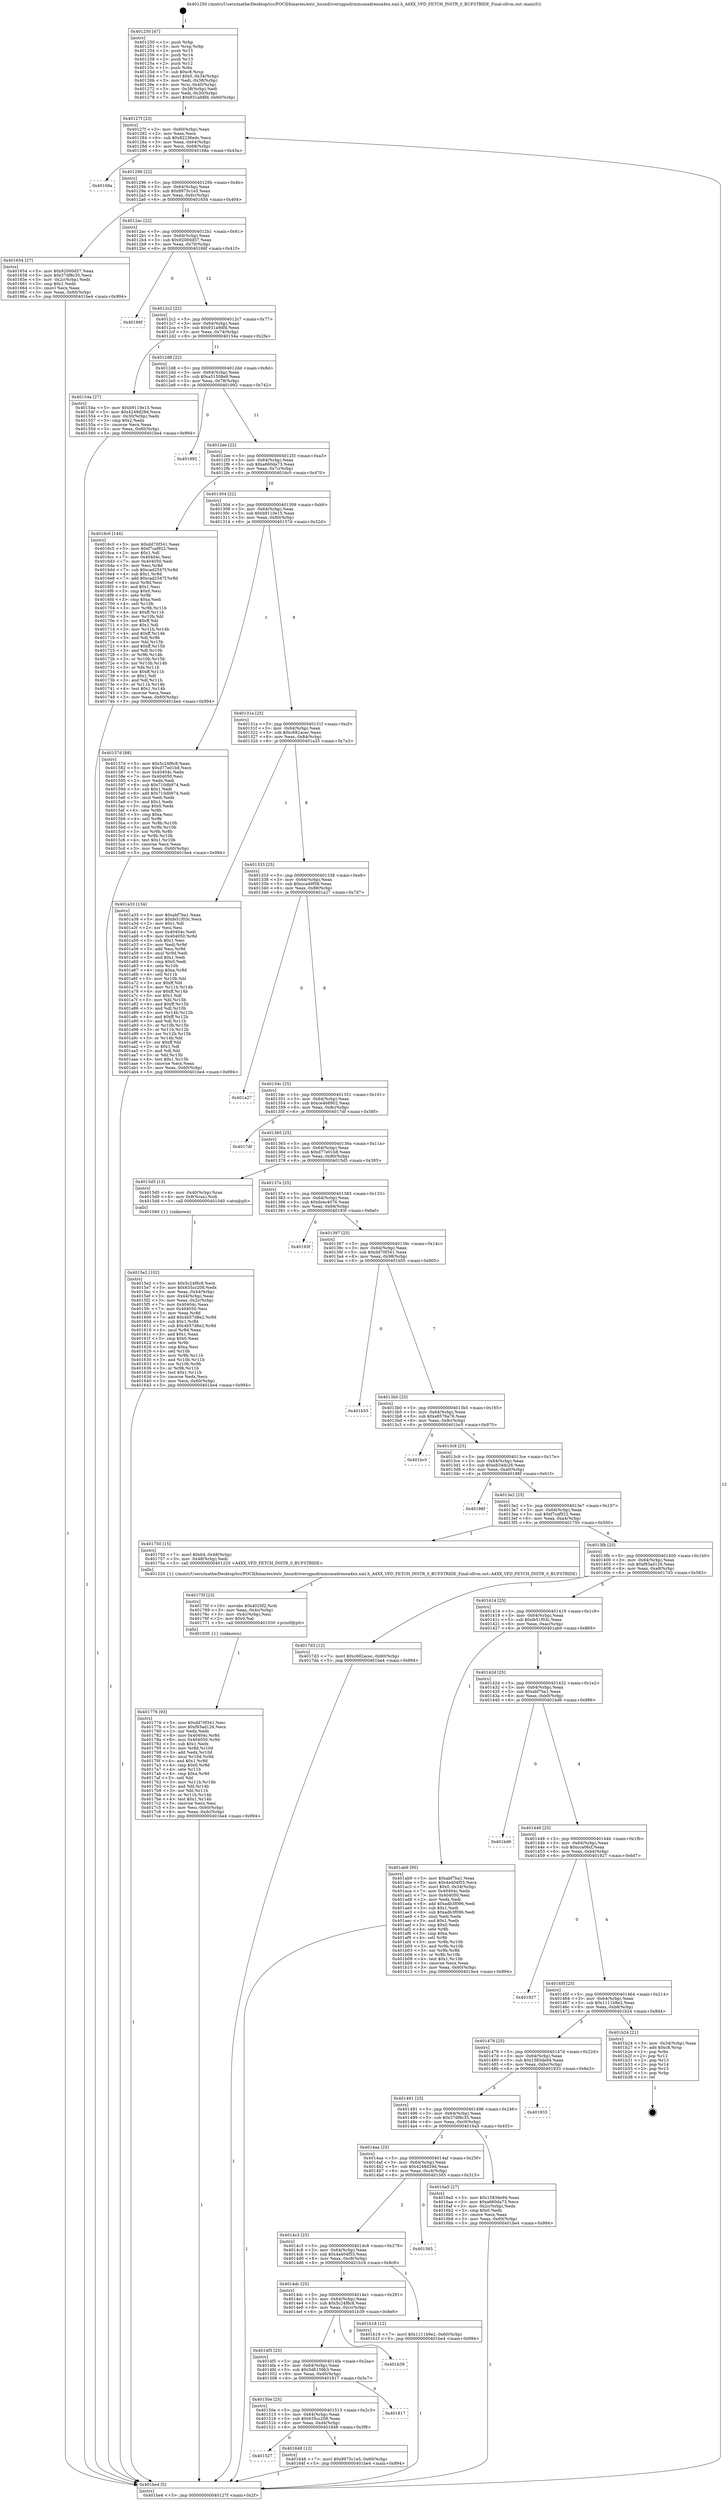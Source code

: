 digraph "0x401250" {
  label = "0x401250 (/mnt/c/Users/mathe/Desktop/tcc/POCII/binaries/extr_linuxdriversgpudrmmsmadrenoa4xx.xml.h_A4XX_VFD_FETCH_INSTR_0_BUFSTRIDE_Final-ollvm.out::main(0))"
  labelloc = "t"
  node[shape=record]

  Entry [label="",width=0.3,height=0.3,shape=circle,fillcolor=black,style=filled]
  "0x40127f" [label="{
     0x40127f [23]\l
     | [instrs]\l
     &nbsp;&nbsp;0x40127f \<+3\>: mov -0x60(%rbp),%eax\l
     &nbsp;&nbsp;0x401282 \<+2\>: mov %eax,%ecx\l
     &nbsp;&nbsp;0x401284 \<+6\>: sub $0x82236edc,%ecx\l
     &nbsp;&nbsp;0x40128a \<+3\>: mov %eax,-0x64(%rbp)\l
     &nbsp;&nbsp;0x40128d \<+3\>: mov %ecx,-0x68(%rbp)\l
     &nbsp;&nbsp;0x401290 \<+6\>: je 000000000040168a \<main+0x43a\>\l
  }"]
  "0x40168a" [label="{
     0x40168a\l
  }", style=dashed]
  "0x401296" [label="{
     0x401296 [22]\l
     | [instrs]\l
     &nbsp;&nbsp;0x401296 \<+5\>: jmp 000000000040129b \<main+0x4b\>\l
     &nbsp;&nbsp;0x40129b \<+3\>: mov -0x64(%rbp),%eax\l
     &nbsp;&nbsp;0x40129e \<+5\>: sub $0x8975c1e5,%eax\l
     &nbsp;&nbsp;0x4012a3 \<+3\>: mov %eax,-0x6c(%rbp)\l
     &nbsp;&nbsp;0x4012a6 \<+6\>: je 0000000000401654 \<main+0x404\>\l
  }"]
  Exit [label="",width=0.3,height=0.3,shape=circle,fillcolor=black,style=filled,peripheries=2]
  "0x401654" [label="{
     0x401654 [27]\l
     | [instrs]\l
     &nbsp;&nbsp;0x401654 \<+5\>: mov $0x92000d57,%eax\l
     &nbsp;&nbsp;0x401659 \<+5\>: mov $0x37df8c35,%ecx\l
     &nbsp;&nbsp;0x40165e \<+3\>: mov -0x2c(%rbp),%edx\l
     &nbsp;&nbsp;0x401661 \<+3\>: cmp $0x1,%edx\l
     &nbsp;&nbsp;0x401664 \<+3\>: cmovl %ecx,%eax\l
     &nbsp;&nbsp;0x401667 \<+3\>: mov %eax,-0x60(%rbp)\l
     &nbsp;&nbsp;0x40166a \<+5\>: jmp 0000000000401be4 \<main+0x994\>\l
  }"]
  "0x4012ac" [label="{
     0x4012ac [22]\l
     | [instrs]\l
     &nbsp;&nbsp;0x4012ac \<+5\>: jmp 00000000004012b1 \<main+0x61\>\l
     &nbsp;&nbsp;0x4012b1 \<+3\>: mov -0x64(%rbp),%eax\l
     &nbsp;&nbsp;0x4012b4 \<+5\>: sub $0x92000d57,%eax\l
     &nbsp;&nbsp;0x4012b9 \<+3\>: mov %eax,-0x70(%rbp)\l
     &nbsp;&nbsp;0x4012bc \<+6\>: je 000000000040166f \<main+0x41f\>\l
  }"]
  "0x401776" [label="{
     0x401776 [93]\l
     | [instrs]\l
     &nbsp;&nbsp;0x401776 \<+5\>: mov $0xdd70f341,%esi\l
     &nbsp;&nbsp;0x40177b \<+5\>: mov $0xf93ad126,%ecx\l
     &nbsp;&nbsp;0x401780 \<+2\>: xor %edx,%edx\l
     &nbsp;&nbsp;0x401782 \<+8\>: mov 0x40404c,%r8d\l
     &nbsp;&nbsp;0x40178a \<+8\>: mov 0x404050,%r9d\l
     &nbsp;&nbsp;0x401792 \<+3\>: sub $0x1,%edx\l
     &nbsp;&nbsp;0x401795 \<+3\>: mov %r8d,%r10d\l
     &nbsp;&nbsp;0x401798 \<+3\>: add %edx,%r10d\l
     &nbsp;&nbsp;0x40179b \<+4\>: imul %r10d,%r8d\l
     &nbsp;&nbsp;0x40179f \<+4\>: and $0x1,%r8d\l
     &nbsp;&nbsp;0x4017a3 \<+4\>: cmp $0x0,%r8d\l
     &nbsp;&nbsp;0x4017a7 \<+4\>: sete %r11b\l
     &nbsp;&nbsp;0x4017ab \<+4\>: cmp $0xa,%r9d\l
     &nbsp;&nbsp;0x4017af \<+3\>: setl %bl\l
     &nbsp;&nbsp;0x4017b2 \<+3\>: mov %r11b,%r14b\l
     &nbsp;&nbsp;0x4017b5 \<+3\>: and %bl,%r14b\l
     &nbsp;&nbsp;0x4017b8 \<+3\>: xor %bl,%r11b\l
     &nbsp;&nbsp;0x4017bb \<+3\>: or %r11b,%r14b\l
     &nbsp;&nbsp;0x4017be \<+4\>: test $0x1,%r14b\l
     &nbsp;&nbsp;0x4017c2 \<+3\>: cmovne %ecx,%esi\l
     &nbsp;&nbsp;0x4017c5 \<+3\>: mov %esi,-0x60(%rbp)\l
     &nbsp;&nbsp;0x4017c8 \<+6\>: mov %eax,-0xdc(%rbp)\l
     &nbsp;&nbsp;0x4017ce \<+5\>: jmp 0000000000401be4 \<main+0x994\>\l
  }"]
  "0x40166f" [label="{
     0x40166f\l
  }", style=dashed]
  "0x4012c2" [label="{
     0x4012c2 [22]\l
     | [instrs]\l
     &nbsp;&nbsp;0x4012c2 \<+5\>: jmp 00000000004012c7 \<main+0x77\>\l
     &nbsp;&nbsp;0x4012c7 \<+3\>: mov -0x64(%rbp),%eax\l
     &nbsp;&nbsp;0x4012ca \<+5\>: sub $0x931a9dfd,%eax\l
     &nbsp;&nbsp;0x4012cf \<+3\>: mov %eax,-0x74(%rbp)\l
     &nbsp;&nbsp;0x4012d2 \<+6\>: je 000000000040154a \<main+0x2fa\>\l
  }"]
  "0x40175f" [label="{
     0x40175f [23]\l
     | [instrs]\l
     &nbsp;&nbsp;0x40175f \<+10\>: movabs $0x4020f2,%rdi\l
     &nbsp;&nbsp;0x401769 \<+3\>: mov %eax,-0x4c(%rbp)\l
     &nbsp;&nbsp;0x40176c \<+3\>: mov -0x4c(%rbp),%esi\l
     &nbsp;&nbsp;0x40176f \<+2\>: mov $0x0,%al\l
     &nbsp;&nbsp;0x401771 \<+5\>: call 0000000000401030 \<printf@plt\>\l
     | [calls]\l
     &nbsp;&nbsp;0x401030 \{1\} (unknown)\l
  }"]
  "0x40154a" [label="{
     0x40154a [27]\l
     | [instrs]\l
     &nbsp;&nbsp;0x40154a \<+5\>: mov $0xb9110e15,%eax\l
     &nbsp;&nbsp;0x40154f \<+5\>: mov $0x4248d29d,%ecx\l
     &nbsp;&nbsp;0x401554 \<+3\>: mov -0x30(%rbp),%edx\l
     &nbsp;&nbsp;0x401557 \<+3\>: cmp $0x2,%edx\l
     &nbsp;&nbsp;0x40155a \<+3\>: cmovne %ecx,%eax\l
     &nbsp;&nbsp;0x40155d \<+3\>: mov %eax,-0x60(%rbp)\l
     &nbsp;&nbsp;0x401560 \<+5\>: jmp 0000000000401be4 \<main+0x994\>\l
  }"]
  "0x4012d8" [label="{
     0x4012d8 [22]\l
     | [instrs]\l
     &nbsp;&nbsp;0x4012d8 \<+5\>: jmp 00000000004012dd \<main+0x8d\>\l
     &nbsp;&nbsp;0x4012dd \<+3\>: mov -0x64(%rbp),%eax\l
     &nbsp;&nbsp;0x4012e0 \<+5\>: sub $0xa51508e9,%eax\l
     &nbsp;&nbsp;0x4012e5 \<+3\>: mov %eax,-0x78(%rbp)\l
     &nbsp;&nbsp;0x4012e8 \<+6\>: je 0000000000401992 \<main+0x742\>\l
  }"]
  "0x401be4" [label="{
     0x401be4 [5]\l
     | [instrs]\l
     &nbsp;&nbsp;0x401be4 \<+5\>: jmp 000000000040127f \<main+0x2f\>\l
  }"]
  "0x401250" [label="{
     0x401250 [47]\l
     | [instrs]\l
     &nbsp;&nbsp;0x401250 \<+1\>: push %rbp\l
     &nbsp;&nbsp;0x401251 \<+3\>: mov %rsp,%rbp\l
     &nbsp;&nbsp;0x401254 \<+2\>: push %r15\l
     &nbsp;&nbsp;0x401256 \<+2\>: push %r14\l
     &nbsp;&nbsp;0x401258 \<+2\>: push %r13\l
     &nbsp;&nbsp;0x40125a \<+2\>: push %r12\l
     &nbsp;&nbsp;0x40125c \<+1\>: push %rbx\l
     &nbsp;&nbsp;0x40125d \<+7\>: sub $0xc8,%rsp\l
     &nbsp;&nbsp;0x401264 \<+7\>: movl $0x0,-0x34(%rbp)\l
     &nbsp;&nbsp;0x40126b \<+3\>: mov %edi,-0x38(%rbp)\l
     &nbsp;&nbsp;0x40126e \<+4\>: mov %rsi,-0x40(%rbp)\l
     &nbsp;&nbsp;0x401272 \<+3\>: mov -0x38(%rbp),%edi\l
     &nbsp;&nbsp;0x401275 \<+3\>: mov %edi,-0x30(%rbp)\l
     &nbsp;&nbsp;0x401278 \<+7\>: movl $0x931a9dfd,-0x60(%rbp)\l
  }"]
  "0x401527" [label="{
     0x401527\l
  }", style=dashed]
  "0x401992" [label="{
     0x401992\l
  }", style=dashed]
  "0x4012ee" [label="{
     0x4012ee [22]\l
     | [instrs]\l
     &nbsp;&nbsp;0x4012ee \<+5\>: jmp 00000000004012f3 \<main+0xa3\>\l
     &nbsp;&nbsp;0x4012f3 \<+3\>: mov -0x64(%rbp),%eax\l
     &nbsp;&nbsp;0x4012f6 \<+5\>: sub $0xa660da73,%eax\l
     &nbsp;&nbsp;0x4012fb \<+3\>: mov %eax,-0x7c(%rbp)\l
     &nbsp;&nbsp;0x4012fe \<+6\>: je 00000000004016c0 \<main+0x470\>\l
  }"]
  "0x401648" [label="{
     0x401648 [12]\l
     | [instrs]\l
     &nbsp;&nbsp;0x401648 \<+7\>: movl $0x8975c1e5,-0x60(%rbp)\l
     &nbsp;&nbsp;0x40164f \<+5\>: jmp 0000000000401be4 \<main+0x994\>\l
  }"]
  "0x4016c0" [label="{
     0x4016c0 [144]\l
     | [instrs]\l
     &nbsp;&nbsp;0x4016c0 \<+5\>: mov $0xdd70f341,%eax\l
     &nbsp;&nbsp;0x4016c5 \<+5\>: mov $0xf7caf922,%ecx\l
     &nbsp;&nbsp;0x4016ca \<+2\>: mov $0x1,%dl\l
     &nbsp;&nbsp;0x4016cc \<+7\>: mov 0x40404c,%esi\l
     &nbsp;&nbsp;0x4016d3 \<+7\>: mov 0x404050,%edi\l
     &nbsp;&nbsp;0x4016da \<+3\>: mov %esi,%r8d\l
     &nbsp;&nbsp;0x4016dd \<+7\>: sub $0xcad2547f,%r8d\l
     &nbsp;&nbsp;0x4016e4 \<+4\>: sub $0x1,%r8d\l
     &nbsp;&nbsp;0x4016e8 \<+7\>: add $0xcad2547f,%r8d\l
     &nbsp;&nbsp;0x4016ef \<+4\>: imul %r8d,%esi\l
     &nbsp;&nbsp;0x4016f3 \<+3\>: and $0x1,%esi\l
     &nbsp;&nbsp;0x4016f6 \<+3\>: cmp $0x0,%esi\l
     &nbsp;&nbsp;0x4016f9 \<+4\>: sete %r9b\l
     &nbsp;&nbsp;0x4016fd \<+3\>: cmp $0xa,%edi\l
     &nbsp;&nbsp;0x401700 \<+4\>: setl %r10b\l
     &nbsp;&nbsp;0x401704 \<+3\>: mov %r9b,%r11b\l
     &nbsp;&nbsp;0x401707 \<+4\>: xor $0xff,%r11b\l
     &nbsp;&nbsp;0x40170b \<+3\>: mov %r10b,%bl\l
     &nbsp;&nbsp;0x40170e \<+3\>: xor $0xff,%bl\l
     &nbsp;&nbsp;0x401711 \<+3\>: xor $0x1,%dl\l
     &nbsp;&nbsp;0x401714 \<+3\>: mov %r11b,%r14b\l
     &nbsp;&nbsp;0x401717 \<+4\>: and $0xff,%r14b\l
     &nbsp;&nbsp;0x40171b \<+3\>: and %dl,%r9b\l
     &nbsp;&nbsp;0x40171e \<+3\>: mov %bl,%r15b\l
     &nbsp;&nbsp;0x401721 \<+4\>: and $0xff,%r15b\l
     &nbsp;&nbsp;0x401725 \<+3\>: and %dl,%r10b\l
     &nbsp;&nbsp;0x401728 \<+3\>: or %r9b,%r14b\l
     &nbsp;&nbsp;0x40172b \<+3\>: or %r10b,%r15b\l
     &nbsp;&nbsp;0x40172e \<+3\>: xor %r15b,%r14b\l
     &nbsp;&nbsp;0x401731 \<+3\>: or %bl,%r11b\l
     &nbsp;&nbsp;0x401734 \<+4\>: xor $0xff,%r11b\l
     &nbsp;&nbsp;0x401738 \<+3\>: or $0x1,%dl\l
     &nbsp;&nbsp;0x40173b \<+3\>: and %dl,%r11b\l
     &nbsp;&nbsp;0x40173e \<+3\>: or %r11b,%r14b\l
     &nbsp;&nbsp;0x401741 \<+4\>: test $0x1,%r14b\l
     &nbsp;&nbsp;0x401745 \<+3\>: cmovne %ecx,%eax\l
     &nbsp;&nbsp;0x401748 \<+3\>: mov %eax,-0x60(%rbp)\l
     &nbsp;&nbsp;0x40174b \<+5\>: jmp 0000000000401be4 \<main+0x994\>\l
  }"]
  "0x401304" [label="{
     0x401304 [22]\l
     | [instrs]\l
     &nbsp;&nbsp;0x401304 \<+5\>: jmp 0000000000401309 \<main+0xb9\>\l
     &nbsp;&nbsp;0x401309 \<+3\>: mov -0x64(%rbp),%eax\l
     &nbsp;&nbsp;0x40130c \<+5\>: sub $0xb9110e15,%eax\l
     &nbsp;&nbsp;0x401311 \<+3\>: mov %eax,-0x80(%rbp)\l
     &nbsp;&nbsp;0x401314 \<+6\>: je 000000000040157d \<main+0x32d\>\l
  }"]
  "0x40150e" [label="{
     0x40150e [25]\l
     | [instrs]\l
     &nbsp;&nbsp;0x40150e \<+5\>: jmp 0000000000401513 \<main+0x2c3\>\l
     &nbsp;&nbsp;0x401513 \<+3\>: mov -0x64(%rbp),%eax\l
     &nbsp;&nbsp;0x401516 \<+5\>: sub $0x635cc208,%eax\l
     &nbsp;&nbsp;0x40151b \<+6\>: mov %eax,-0xd4(%rbp)\l
     &nbsp;&nbsp;0x401521 \<+6\>: je 0000000000401648 \<main+0x3f8\>\l
  }"]
  "0x40157d" [label="{
     0x40157d [88]\l
     | [instrs]\l
     &nbsp;&nbsp;0x40157d \<+5\>: mov $0x5c24f8c8,%eax\l
     &nbsp;&nbsp;0x401582 \<+5\>: mov $0xd77e01b8,%ecx\l
     &nbsp;&nbsp;0x401587 \<+7\>: mov 0x40404c,%edx\l
     &nbsp;&nbsp;0x40158e \<+7\>: mov 0x404050,%esi\l
     &nbsp;&nbsp;0x401595 \<+2\>: mov %edx,%edi\l
     &nbsp;&nbsp;0x401597 \<+6\>: sub $0x710db974,%edi\l
     &nbsp;&nbsp;0x40159d \<+3\>: sub $0x1,%edi\l
     &nbsp;&nbsp;0x4015a0 \<+6\>: add $0x710db974,%edi\l
     &nbsp;&nbsp;0x4015a6 \<+3\>: imul %edi,%edx\l
     &nbsp;&nbsp;0x4015a9 \<+3\>: and $0x1,%edx\l
     &nbsp;&nbsp;0x4015ac \<+3\>: cmp $0x0,%edx\l
     &nbsp;&nbsp;0x4015af \<+4\>: sete %r8b\l
     &nbsp;&nbsp;0x4015b3 \<+3\>: cmp $0xa,%esi\l
     &nbsp;&nbsp;0x4015b6 \<+4\>: setl %r9b\l
     &nbsp;&nbsp;0x4015ba \<+3\>: mov %r8b,%r10b\l
     &nbsp;&nbsp;0x4015bd \<+3\>: and %r9b,%r10b\l
     &nbsp;&nbsp;0x4015c0 \<+3\>: xor %r9b,%r8b\l
     &nbsp;&nbsp;0x4015c3 \<+3\>: or %r8b,%r10b\l
     &nbsp;&nbsp;0x4015c6 \<+4\>: test $0x1,%r10b\l
     &nbsp;&nbsp;0x4015ca \<+3\>: cmovne %ecx,%eax\l
     &nbsp;&nbsp;0x4015cd \<+3\>: mov %eax,-0x60(%rbp)\l
     &nbsp;&nbsp;0x4015d0 \<+5\>: jmp 0000000000401be4 \<main+0x994\>\l
  }"]
  "0x40131a" [label="{
     0x40131a [25]\l
     | [instrs]\l
     &nbsp;&nbsp;0x40131a \<+5\>: jmp 000000000040131f \<main+0xcf\>\l
     &nbsp;&nbsp;0x40131f \<+3\>: mov -0x64(%rbp),%eax\l
     &nbsp;&nbsp;0x401322 \<+5\>: sub $0xc682acec,%eax\l
     &nbsp;&nbsp;0x401327 \<+6\>: mov %eax,-0x84(%rbp)\l
     &nbsp;&nbsp;0x40132d \<+6\>: je 0000000000401a33 \<main+0x7e3\>\l
  }"]
  "0x401817" [label="{
     0x401817\l
  }", style=dashed]
  "0x401a33" [label="{
     0x401a33 [134]\l
     | [instrs]\l
     &nbsp;&nbsp;0x401a33 \<+5\>: mov $0xabf7ba1,%eax\l
     &nbsp;&nbsp;0x401a38 \<+5\>: mov $0xfe51f03c,%ecx\l
     &nbsp;&nbsp;0x401a3d \<+2\>: mov $0x1,%dl\l
     &nbsp;&nbsp;0x401a3f \<+2\>: xor %esi,%esi\l
     &nbsp;&nbsp;0x401a41 \<+7\>: mov 0x40404c,%edi\l
     &nbsp;&nbsp;0x401a48 \<+8\>: mov 0x404050,%r8d\l
     &nbsp;&nbsp;0x401a50 \<+3\>: sub $0x1,%esi\l
     &nbsp;&nbsp;0x401a53 \<+3\>: mov %edi,%r9d\l
     &nbsp;&nbsp;0x401a56 \<+3\>: add %esi,%r9d\l
     &nbsp;&nbsp;0x401a59 \<+4\>: imul %r9d,%edi\l
     &nbsp;&nbsp;0x401a5d \<+3\>: and $0x1,%edi\l
     &nbsp;&nbsp;0x401a60 \<+3\>: cmp $0x0,%edi\l
     &nbsp;&nbsp;0x401a63 \<+4\>: sete %r10b\l
     &nbsp;&nbsp;0x401a67 \<+4\>: cmp $0xa,%r8d\l
     &nbsp;&nbsp;0x401a6b \<+4\>: setl %r11b\l
     &nbsp;&nbsp;0x401a6f \<+3\>: mov %r10b,%bl\l
     &nbsp;&nbsp;0x401a72 \<+3\>: xor $0xff,%bl\l
     &nbsp;&nbsp;0x401a75 \<+3\>: mov %r11b,%r14b\l
     &nbsp;&nbsp;0x401a78 \<+4\>: xor $0xff,%r14b\l
     &nbsp;&nbsp;0x401a7c \<+3\>: xor $0x1,%dl\l
     &nbsp;&nbsp;0x401a7f \<+3\>: mov %bl,%r15b\l
     &nbsp;&nbsp;0x401a82 \<+4\>: and $0xff,%r15b\l
     &nbsp;&nbsp;0x401a86 \<+3\>: and %dl,%r10b\l
     &nbsp;&nbsp;0x401a89 \<+3\>: mov %r14b,%r12b\l
     &nbsp;&nbsp;0x401a8c \<+4\>: and $0xff,%r12b\l
     &nbsp;&nbsp;0x401a90 \<+3\>: and %dl,%r11b\l
     &nbsp;&nbsp;0x401a93 \<+3\>: or %r10b,%r15b\l
     &nbsp;&nbsp;0x401a96 \<+3\>: or %r11b,%r12b\l
     &nbsp;&nbsp;0x401a99 \<+3\>: xor %r12b,%r15b\l
     &nbsp;&nbsp;0x401a9c \<+3\>: or %r14b,%bl\l
     &nbsp;&nbsp;0x401a9f \<+3\>: xor $0xff,%bl\l
     &nbsp;&nbsp;0x401aa2 \<+3\>: or $0x1,%dl\l
     &nbsp;&nbsp;0x401aa5 \<+2\>: and %dl,%bl\l
     &nbsp;&nbsp;0x401aa7 \<+3\>: or %bl,%r15b\l
     &nbsp;&nbsp;0x401aaa \<+4\>: test $0x1,%r15b\l
     &nbsp;&nbsp;0x401aae \<+3\>: cmovne %ecx,%eax\l
     &nbsp;&nbsp;0x401ab1 \<+3\>: mov %eax,-0x60(%rbp)\l
     &nbsp;&nbsp;0x401ab4 \<+5\>: jmp 0000000000401be4 \<main+0x994\>\l
  }"]
  "0x401333" [label="{
     0x401333 [25]\l
     | [instrs]\l
     &nbsp;&nbsp;0x401333 \<+5\>: jmp 0000000000401338 \<main+0xe8\>\l
     &nbsp;&nbsp;0x401338 \<+3\>: mov -0x64(%rbp),%eax\l
     &nbsp;&nbsp;0x40133b \<+5\>: sub $0xcca49f58,%eax\l
     &nbsp;&nbsp;0x401340 \<+6\>: mov %eax,-0x88(%rbp)\l
     &nbsp;&nbsp;0x401346 \<+6\>: je 0000000000401a27 \<main+0x7d7\>\l
  }"]
  "0x4014f5" [label="{
     0x4014f5 [25]\l
     | [instrs]\l
     &nbsp;&nbsp;0x4014f5 \<+5\>: jmp 00000000004014fa \<main+0x2aa\>\l
     &nbsp;&nbsp;0x4014fa \<+3\>: mov -0x64(%rbp),%eax\l
     &nbsp;&nbsp;0x4014fd \<+5\>: sub $0x5d6159b3,%eax\l
     &nbsp;&nbsp;0x401502 \<+6\>: mov %eax,-0xd0(%rbp)\l
     &nbsp;&nbsp;0x401508 \<+6\>: je 0000000000401817 \<main+0x5c7\>\l
  }"]
  "0x401a27" [label="{
     0x401a27\l
  }", style=dashed]
  "0x40134c" [label="{
     0x40134c [25]\l
     | [instrs]\l
     &nbsp;&nbsp;0x40134c \<+5\>: jmp 0000000000401351 \<main+0x101\>\l
     &nbsp;&nbsp;0x401351 \<+3\>: mov -0x64(%rbp),%eax\l
     &nbsp;&nbsp;0x401354 \<+5\>: sub $0xce468902,%eax\l
     &nbsp;&nbsp;0x401359 \<+6\>: mov %eax,-0x8c(%rbp)\l
     &nbsp;&nbsp;0x40135f \<+6\>: je 00000000004017df \<main+0x58f\>\l
  }"]
  "0x401b39" [label="{
     0x401b39\l
  }", style=dashed]
  "0x4017df" [label="{
     0x4017df\l
  }", style=dashed]
  "0x401365" [label="{
     0x401365 [25]\l
     | [instrs]\l
     &nbsp;&nbsp;0x401365 \<+5\>: jmp 000000000040136a \<main+0x11a\>\l
     &nbsp;&nbsp;0x40136a \<+3\>: mov -0x64(%rbp),%eax\l
     &nbsp;&nbsp;0x40136d \<+5\>: sub $0xd77e01b8,%eax\l
     &nbsp;&nbsp;0x401372 \<+6\>: mov %eax,-0x90(%rbp)\l
     &nbsp;&nbsp;0x401378 \<+6\>: je 00000000004015d5 \<main+0x385\>\l
  }"]
  "0x4014dc" [label="{
     0x4014dc [25]\l
     | [instrs]\l
     &nbsp;&nbsp;0x4014dc \<+5\>: jmp 00000000004014e1 \<main+0x291\>\l
     &nbsp;&nbsp;0x4014e1 \<+3\>: mov -0x64(%rbp),%eax\l
     &nbsp;&nbsp;0x4014e4 \<+5\>: sub $0x5c24f8c8,%eax\l
     &nbsp;&nbsp;0x4014e9 \<+6\>: mov %eax,-0xcc(%rbp)\l
     &nbsp;&nbsp;0x4014ef \<+6\>: je 0000000000401b39 \<main+0x8e9\>\l
  }"]
  "0x4015d5" [label="{
     0x4015d5 [13]\l
     | [instrs]\l
     &nbsp;&nbsp;0x4015d5 \<+4\>: mov -0x40(%rbp),%rax\l
     &nbsp;&nbsp;0x4015d9 \<+4\>: mov 0x8(%rax),%rdi\l
     &nbsp;&nbsp;0x4015dd \<+5\>: call 0000000000401040 \<atoi@plt\>\l
     | [calls]\l
     &nbsp;&nbsp;0x401040 \{1\} (unknown)\l
  }"]
  "0x40137e" [label="{
     0x40137e [25]\l
     | [instrs]\l
     &nbsp;&nbsp;0x40137e \<+5\>: jmp 0000000000401383 \<main+0x133\>\l
     &nbsp;&nbsp;0x401383 \<+3\>: mov -0x64(%rbp),%eax\l
     &nbsp;&nbsp;0x401386 \<+5\>: sub $0xdcec4076,%eax\l
     &nbsp;&nbsp;0x40138b \<+6\>: mov %eax,-0x94(%rbp)\l
     &nbsp;&nbsp;0x401391 \<+6\>: je 000000000040193f \<main+0x6ef\>\l
  }"]
  "0x4015e2" [label="{
     0x4015e2 [102]\l
     | [instrs]\l
     &nbsp;&nbsp;0x4015e2 \<+5\>: mov $0x5c24f8c8,%ecx\l
     &nbsp;&nbsp;0x4015e7 \<+5\>: mov $0x635cc208,%edx\l
     &nbsp;&nbsp;0x4015ec \<+3\>: mov %eax,-0x44(%rbp)\l
     &nbsp;&nbsp;0x4015ef \<+3\>: mov -0x44(%rbp),%eax\l
     &nbsp;&nbsp;0x4015f2 \<+3\>: mov %eax,-0x2c(%rbp)\l
     &nbsp;&nbsp;0x4015f5 \<+7\>: mov 0x40404c,%eax\l
     &nbsp;&nbsp;0x4015fc \<+7\>: mov 0x404050,%esi\l
     &nbsp;&nbsp;0x401603 \<+3\>: mov %eax,%r8d\l
     &nbsp;&nbsp;0x401606 \<+7\>: add $0x4b57d8e2,%r8d\l
     &nbsp;&nbsp;0x40160d \<+4\>: sub $0x1,%r8d\l
     &nbsp;&nbsp;0x401611 \<+7\>: sub $0x4b57d8e2,%r8d\l
     &nbsp;&nbsp;0x401618 \<+4\>: imul %r8d,%eax\l
     &nbsp;&nbsp;0x40161c \<+3\>: and $0x1,%eax\l
     &nbsp;&nbsp;0x40161f \<+3\>: cmp $0x0,%eax\l
     &nbsp;&nbsp;0x401622 \<+4\>: sete %r9b\l
     &nbsp;&nbsp;0x401626 \<+3\>: cmp $0xa,%esi\l
     &nbsp;&nbsp;0x401629 \<+4\>: setl %r10b\l
     &nbsp;&nbsp;0x40162d \<+3\>: mov %r9b,%r11b\l
     &nbsp;&nbsp;0x401630 \<+3\>: and %r10b,%r11b\l
     &nbsp;&nbsp;0x401633 \<+3\>: xor %r10b,%r9b\l
     &nbsp;&nbsp;0x401636 \<+3\>: or %r9b,%r11b\l
     &nbsp;&nbsp;0x401639 \<+4\>: test $0x1,%r11b\l
     &nbsp;&nbsp;0x40163d \<+3\>: cmovne %edx,%ecx\l
     &nbsp;&nbsp;0x401640 \<+3\>: mov %ecx,-0x60(%rbp)\l
     &nbsp;&nbsp;0x401643 \<+5\>: jmp 0000000000401be4 \<main+0x994\>\l
  }"]
  "0x401b18" [label="{
     0x401b18 [12]\l
     | [instrs]\l
     &nbsp;&nbsp;0x401b18 \<+7\>: movl $0x1111b9e2,-0x60(%rbp)\l
     &nbsp;&nbsp;0x401b1f \<+5\>: jmp 0000000000401be4 \<main+0x994\>\l
  }"]
  "0x40193f" [label="{
     0x40193f\l
  }", style=dashed]
  "0x401397" [label="{
     0x401397 [25]\l
     | [instrs]\l
     &nbsp;&nbsp;0x401397 \<+5\>: jmp 000000000040139c \<main+0x14c\>\l
     &nbsp;&nbsp;0x40139c \<+3\>: mov -0x64(%rbp),%eax\l
     &nbsp;&nbsp;0x40139f \<+5\>: sub $0xdd70f341,%eax\l
     &nbsp;&nbsp;0x4013a4 \<+6\>: mov %eax,-0x98(%rbp)\l
     &nbsp;&nbsp;0x4013aa \<+6\>: je 0000000000401b55 \<main+0x905\>\l
  }"]
  "0x4014c3" [label="{
     0x4014c3 [25]\l
     | [instrs]\l
     &nbsp;&nbsp;0x4014c3 \<+5\>: jmp 00000000004014c8 \<main+0x278\>\l
     &nbsp;&nbsp;0x4014c8 \<+3\>: mov -0x64(%rbp),%eax\l
     &nbsp;&nbsp;0x4014cb \<+5\>: sub $0x4a404f55,%eax\l
     &nbsp;&nbsp;0x4014d0 \<+6\>: mov %eax,-0xc8(%rbp)\l
     &nbsp;&nbsp;0x4014d6 \<+6\>: je 0000000000401b18 \<main+0x8c8\>\l
  }"]
  "0x401b55" [label="{
     0x401b55\l
  }", style=dashed]
  "0x4013b0" [label="{
     0x4013b0 [25]\l
     | [instrs]\l
     &nbsp;&nbsp;0x4013b0 \<+5\>: jmp 00000000004013b5 \<main+0x165\>\l
     &nbsp;&nbsp;0x4013b5 \<+3\>: mov -0x64(%rbp),%eax\l
     &nbsp;&nbsp;0x4013b8 \<+5\>: sub $0xe8576a76,%eax\l
     &nbsp;&nbsp;0x4013bd \<+6\>: mov %eax,-0x9c(%rbp)\l
     &nbsp;&nbsp;0x4013c3 \<+6\>: je 0000000000401bc5 \<main+0x975\>\l
  }"]
  "0x401565" [label="{
     0x401565\l
  }", style=dashed]
  "0x401bc5" [label="{
     0x401bc5\l
  }", style=dashed]
  "0x4013c9" [label="{
     0x4013c9 [25]\l
     | [instrs]\l
     &nbsp;&nbsp;0x4013c9 \<+5\>: jmp 00000000004013ce \<main+0x17e\>\l
     &nbsp;&nbsp;0x4013ce \<+3\>: mov -0x64(%rbp),%eax\l
     &nbsp;&nbsp;0x4013d1 \<+5\>: sub $0xeb34dc26,%eax\l
     &nbsp;&nbsp;0x4013d6 \<+6\>: mov %eax,-0xa0(%rbp)\l
     &nbsp;&nbsp;0x4013dc \<+6\>: je 000000000040186f \<main+0x61f\>\l
  }"]
  "0x4014aa" [label="{
     0x4014aa [25]\l
     | [instrs]\l
     &nbsp;&nbsp;0x4014aa \<+5\>: jmp 00000000004014af \<main+0x25f\>\l
     &nbsp;&nbsp;0x4014af \<+3\>: mov -0x64(%rbp),%eax\l
     &nbsp;&nbsp;0x4014b2 \<+5\>: sub $0x4248d29d,%eax\l
     &nbsp;&nbsp;0x4014b7 \<+6\>: mov %eax,-0xc4(%rbp)\l
     &nbsp;&nbsp;0x4014bd \<+6\>: je 0000000000401565 \<main+0x315\>\l
  }"]
  "0x40186f" [label="{
     0x40186f\l
  }", style=dashed]
  "0x4013e2" [label="{
     0x4013e2 [25]\l
     | [instrs]\l
     &nbsp;&nbsp;0x4013e2 \<+5\>: jmp 00000000004013e7 \<main+0x197\>\l
     &nbsp;&nbsp;0x4013e7 \<+3\>: mov -0x64(%rbp),%eax\l
     &nbsp;&nbsp;0x4013ea \<+5\>: sub $0xf7caf922,%eax\l
     &nbsp;&nbsp;0x4013ef \<+6\>: mov %eax,-0xa4(%rbp)\l
     &nbsp;&nbsp;0x4013f5 \<+6\>: je 0000000000401750 \<main+0x500\>\l
  }"]
  "0x4016a5" [label="{
     0x4016a5 [27]\l
     | [instrs]\l
     &nbsp;&nbsp;0x4016a5 \<+5\>: mov $0x1583de94,%eax\l
     &nbsp;&nbsp;0x4016aa \<+5\>: mov $0xa660da73,%ecx\l
     &nbsp;&nbsp;0x4016af \<+3\>: mov -0x2c(%rbp),%edx\l
     &nbsp;&nbsp;0x4016b2 \<+3\>: cmp $0x0,%edx\l
     &nbsp;&nbsp;0x4016b5 \<+3\>: cmove %ecx,%eax\l
     &nbsp;&nbsp;0x4016b8 \<+3\>: mov %eax,-0x60(%rbp)\l
     &nbsp;&nbsp;0x4016bb \<+5\>: jmp 0000000000401be4 \<main+0x994\>\l
  }"]
  "0x401750" [label="{
     0x401750 [15]\l
     | [instrs]\l
     &nbsp;&nbsp;0x401750 \<+7\>: movl $0x64,-0x48(%rbp)\l
     &nbsp;&nbsp;0x401757 \<+3\>: mov -0x48(%rbp),%edi\l
     &nbsp;&nbsp;0x40175a \<+5\>: call 0000000000401220 \<A4XX_VFD_FETCH_INSTR_0_BUFSTRIDE\>\l
     | [calls]\l
     &nbsp;&nbsp;0x401220 \{1\} (/mnt/c/Users/mathe/Desktop/tcc/POCII/binaries/extr_linuxdriversgpudrmmsmadrenoa4xx.xml.h_A4XX_VFD_FETCH_INSTR_0_BUFSTRIDE_Final-ollvm.out::A4XX_VFD_FETCH_INSTR_0_BUFSTRIDE)\l
  }"]
  "0x4013fb" [label="{
     0x4013fb [25]\l
     | [instrs]\l
     &nbsp;&nbsp;0x4013fb \<+5\>: jmp 0000000000401400 \<main+0x1b0\>\l
     &nbsp;&nbsp;0x401400 \<+3\>: mov -0x64(%rbp),%eax\l
     &nbsp;&nbsp;0x401403 \<+5\>: sub $0xf93ad126,%eax\l
     &nbsp;&nbsp;0x401408 \<+6\>: mov %eax,-0xa8(%rbp)\l
     &nbsp;&nbsp;0x40140e \<+6\>: je 00000000004017d3 \<main+0x583\>\l
  }"]
  "0x401491" [label="{
     0x401491 [25]\l
     | [instrs]\l
     &nbsp;&nbsp;0x401491 \<+5\>: jmp 0000000000401496 \<main+0x246\>\l
     &nbsp;&nbsp;0x401496 \<+3\>: mov -0x64(%rbp),%eax\l
     &nbsp;&nbsp;0x401499 \<+5\>: sub $0x37df8c35,%eax\l
     &nbsp;&nbsp;0x40149e \<+6\>: mov %eax,-0xc0(%rbp)\l
     &nbsp;&nbsp;0x4014a4 \<+6\>: je 00000000004016a5 \<main+0x455\>\l
  }"]
  "0x4017d3" [label="{
     0x4017d3 [12]\l
     | [instrs]\l
     &nbsp;&nbsp;0x4017d3 \<+7\>: movl $0xc682acec,-0x60(%rbp)\l
     &nbsp;&nbsp;0x4017da \<+5\>: jmp 0000000000401be4 \<main+0x994\>\l
  }"]
  "0x401414" [label="{
     0x401414 [25]\l
     | [instrs]\l
     &nbsp;&nbsp;0x401414 \<+5\>: jmp 0000000000401419 \<main+0x1c9\>\l
     &nbsp;&nbsp;0x401419 \<+3\>: mov -0x64(%rbp),%eax\l
     &nbsp;&nbsp;0x40141c \<+5\>: sub $0xfe51f03c,%eax\l
     &nbsp;&nbsp;0x401421 \<+6\>: mov %eax,-0xac(%rbp)\l
     &nbsp;&nbsp;0x401427 \<+6\>: je 0000000000401ab9 \<main+0x869\>\l
  }"]
  "0x401933" [label="{
     0x401933\l
  }", style=dashed]
  "0x401ab9" [label="{
     0x401ab9 [95]\l
     | [instrs]\l
     &nbsp;&nbsp;0x401ab9 \<+5\>: mov $0xabf7ba1,%eax\l
     &nbsp;&nbsp;0x401abe \<+5\>: mov $0x4a404f55,%ecx\l
     &nbsp;&nbsp;0x401ac3 \<+7\>: movl $0x0,-0x34(%rbp)\l
     &nbsp;&nbsp;0x401aca \<+7\>: mov 0x40404c,%edx\l
     &nbsp;&nbsp;0x401ad1 \<+7\>: mov 0x404050,%esi\l
     &nbsp;&nbsp;0x401ad8 \<+2\>: mov %edx,%edi\l
     &nbsp;&nbsp;0x401ada \<+6\>: add $0xadb3f096,%edi\l
     &nbsp;&nbsp;0x401ae0 \<+3\>: sub $0x1,%edi\l
     &nbsp;&nbsp;0x401ae3 \<+6\>: sub $0xadb3f096,%edi\l
     &nbsp;&nbsp;0x401ae9 \<+3\>: imul %edi,%edx\l
     &nbsp;&nbsp;0x401aec \<+3\>: and $0x1,%edx\l
     &nbsp;&nbsp;0x401aef \<+3\>: cmp $0x0,%edx\l
     &nbsp;&nbsp;0x401af2 \<+4\>: sete %r8b\l
     &nbsp;&nbsp;0x401af6 \<+3\>: cmp $0xa,%esi\l
     &nbsp;&nbsp;0x401af9 \<+4\>: setl %r9b\l
     &nbsp;&nbsp;0x401afd \<+3\>: mov %r8b,%r10b\l
     &nbsp;&nbsp;0x401b00 \<+3\>: and %r9b,%r10b\l
     &nbsp;&nbsp;0x401b03 \<+3\>: xor %r9b,%r8b\l
     &nbsp;&nbsp;0x401b06 \<+3\>: or %r8b,%r10b\l
     &nbsp;&nbsp;0x401b09 \<+4\>: test $0x1,%r10b\l
     &nbsp;&nbsp;0x401b0d \<+3\>: cmovne %ecx,%eax\l
     &nbsp;&nbsp;0x401b10 \<+3\>: mov %eax,-0x60(%rbp)\l
     &nbsp;&nbsp;0x401b13 \<+5\>: jmp 0000000000401be4 \<main+0x994\>\l
  }"]
  "0x40142d" [label="{
     0x40142d [25]\l
     | [instrs]\l
     &nbsp;&nbsp;0x40142d \<+5\>: jmp 0000000000401432 \<main+0x1e2\>\l
     &nbsp;&nbsp;0x401432 \<+3\>: mov -0x64(%rbp),%eax\l
     &nbsp;&nbsp;0x401435 \<+5\>: sub $0xabf7ba1,%eax\l
     &nbsp;&nbsp;0x40143a \<+6\>: mov %eax,-0xb0(%rbp)\l
     &nbsp;&nbsp;0x401440 \<+6\>: je 0000000000401bd6 \<main+0x986\>\l
  }"]
  "0x401478" [label="{
     0x401478 [25]\l
     | [instrs]\l
     &nbsp;&nbsp;0x401478 \<+5\>: jmp 000000000040147d \<main+0x22d\>\l
     &nbsp;&nbsp;0x40147d \<+3\>: mov -0x64(%rbp),%eax\l
     &nbsp;&nbsp;0x401480 \<+5\>: sub $0x1583de94,%eax\l
     &nbsp;&nbsp;0x401485 \<+6\>: mov %eax,-0xbc(%rbp)\l
     &nbsp;&nbsp;0x40148b \<+6\>: je 0000000000401933 \<main+0x6e3\>\l
  }"]
  "0x401bd6" [label="{
     0x401bd6\l
  }", style=dashed]
  "0x401446" [label="{
     0x401446 [25]\l
     | [instrs]\l
     &nbsp;&nbsp;0x401446 \<+5\>: jmp 000000000040144b \<main+0x1fb\>\l
     &nbsp;&nbsp;0x40144b \<+3\>: mov -0x64(%rbp),%eax\l
     &nbsp;&nbsp;0x40144e \<+5\>: sub $0xcca06cf,%eax\l
     &nbsp;&nbsp;0x401453 \<+6\>: mov %eax,-0xb4(%rbp)\l
     &nbsp;&nbsp;0x401459 \<+6\>: je 0000000000401927 \<main+0x6d7\>\l
  }"]
  "0x401b24" [label="{
     0x401b24 [21]\l
     | [instrs]\l
     &nbsp;&nbsp;0x401b24 \<+3\>: mov -0x34(%rbp),%eax\l
     &nbsp;&nbsp;0x401b27 \<+7\>: add $0xc8,%rsp\l
     &nbsp;&nbsp;0x401b2e \<+1\>: pop %rbx\l
     &nbsp;&nbsp;0x401b2f \<+2\>: pop %r12\l
     &nbsp;&nbsp;0x401b31 \<+2\>: pop %r13\l
     &nbsp;&nbsp;0x401b33 \<+2\>: pop %r14\l
     &nbsp;&nbsp;0x401b35 \<+2\>: pop %r15\l
     &nbsp;&nbsp;0x401b37 \<+1\>: pop %rbp\l
     &nbsp;&nbsp;0x401b38 \<+1\>: ret\l
  }"]
  "0x401927" [label="{
     0x401927\l
  }", style=dashed]
  "0x40145f" [label="{
     0x40145f [25]\l
     | [instrs]\l
     &nbsp;&nbsp;0x40145f \<+5\>: jmp 0000000000401464 \<main+0x214\>\l
     &nbsp;&nbsp;0x401464 \<+3\>: mov -0x64(%rbp),%eax\l
     &nbsp;&nbsp;0x401467 \<+5\>: sub $0x1111b9e2,%eax\l
     &nbsp;&nbsp;0x40146c \<+6\>: mov %eax,-0xb8(%rbp)\l
     &nbsp;&nbsp;0x401472 \<+6\>: je 0000000000401b24 \<main+0x8d4\>\l
  }"]
  Entry -> "0x401250" [label=" 1"]
  "0x40127f" -> "0x40168a" [label=" 0"]
  "0x40127f" -> "0x401296" [label=" 13"]
  "0x401b24" -> Exit [label=" 1"]
  "0x401296" -> "0x401654" [label=" 1"]
  "0x401296" -> "0x4012ac" [label=" 12"]
  "0x401b18" -> "0x401be4" [label=" 1"]
  "0x4012ac" -> "0x40166f" [label=" 0"]
  "0x4012ac" -> "0x4012c2" [label=" 12"]
  "0x401ab9" -> "0x401be4" [label=" 1"]
  "0x4012c2" -> "0x40154a" [label=" 1"]
  "0x4012c2" -> "0x4012d8" [label=" 11"]
  "0x40154a" -> "0x401be4" [label=" 1"]
  "0x401250" -> "0x40127f" [label=" 1"]
  "0x401be4" -> "0x40127f" [label=" 12"]
  "0x401a33" -> "0x401be4" [label=" 1"]
  "0x4012d8" -> "0x401992" [label=" 0"]
  "0x4012d8" -> "0x4012ee" [label=" 11"]
  "0x4017d3" -> "0x401be4" [label=" 1"]
  "0x4012ee" -> "0x4016c0" [label=" 1"]
  "0x4012ee" -> "0x401304" [label=" 10"]
  "0x401776" -> "0x401be4" [label=" 1"]
  "0x401304" -> "0x40157d" [label=" 1"]
  "0x401304" -> "0x40131a" [label=" 9"]
  "0x40157d" -> "0x401be4" [label=" 1"]
  "0x401750" -> "0x40175f" [label=" 1"]
  "0x40131a" -> "0x401a33" [label=" 1"]
  "0x40131a" -> "0x401333" [label=" 8"]
  "0x4016c0" -> "0x401be4" [label=" 1"]
  "0x401333" -> "0x401a27" [label=" 0"]
  "0x401333" -> "0x40134c" [label=" 8"]
  "0x401654" -> "0x401be4" [label=" 1"]
  "0x40134c" -> "0x4017df" [label=" 0"]
  "0x40134c" -> "0x401365" [label=" 8"]
  "0x401648" -> "0x401be4" [label=" 1"]
  "0x401365" -> "0x4015d5" [label=" 1"]
  "0x401365" -> "0x40137e" [label=" 7"]
  "0x4015d5" -> "0x4015e2" [label=" 1"]
  "0x4015e2" -> "0x401be4" [label=" 1"]
  "0x40150e" -> "0x401648" [label=" 1"]
  "0x40137e" -> "0x40193f" [label=" 0"]
  "0x40137e" -> "0x401397" [label=" 7"]
  "0x40175f" -> "0x401776" [label=" 1"]
  "0x401397" -> "0x401b55" [label=" 0"]
  "0x401397" -> "0x4013b0" [label=" 7"]
  "0x4014f5" -> "0x401817" [label=" 0"]
  "0x4013b0" -> "0x401bc5" [label=" 0"]
  "0x4013b0" -> "0x4013c9" [label=" 7"]
  "0x4016a5" -> "0x401be4" [label=" 1"]
  "0x4013c9" -> "0x40186f" [label=" 0"]
  "0x4013c9" -> "0x4013e2" [label=" 7"]
  "0x4014dc" -> "0x401b39" [label=" 0"]
  "0x4013e2" -> "0x401750" [label=" 1"]
  "0x4013e2" -> "0x4013fb" [label=" 6"]
  "0x40150e" -> "0x401527" [label=" 0"]
  "0x4013fb" -> "0x4017d3" [label=" 1"]
  "0x4013fb" -> "0x401414" [label=" 5"]
  "0x4014c3" -> "0x401b18" [label=" 1"]
  "0x401414" -> "0x401ab9" [label=" 1"]
  "0x401414" -> "0x40142d" [label=" 4"]
  "0x4014f5" -> "0x40150e" [label=" 1"]
  "0x40142d" -> "0x401bd6" [label=" 0"]
  "0x40142d" -> "0x401446" [label=" 4"]
  "0x4014aa" -> "0x401565" [label=" 0"]
  "0x401446" -> "0x401927" [label=" 0"]
  "0x401446" -> "0x40145f" [label=" 4"]
  "0x4014dc" -> "0x4014f5" [label=" 1"]
  "0x40145f" -> "0x401b24" [label=" 1"]
  "0x40145f" -> "0x401478" [label=" 3"]
  "0x4014aa" -> "0x4014c3" [label=" 2"]
  "0x401478" -> "0x401933" [label=" 0"]
  "0x401478" -> "0x401491" [label=" 3"]
  "0x4014c3" -> "0x4014dc" [label=" 1"]
  "0x401491" -> "0x4016a5" [label=" 1"]
  "0x401491" -> "0x4014aa" [label=" 2"]
}
